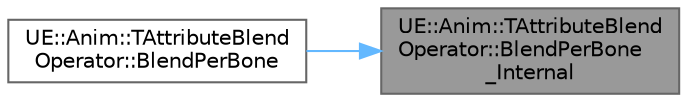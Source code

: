 digraph "UE::Anim::TAttributeBlendOperator::BlendPerBone_Internal"
{
 // INTERACTIVE_SVG=YES
 // LATEX_PDF_SIZE
  bgcolor="transparent";
  edge [fontname=Helvetica,fontsize=10,labelfontname=Helvetica,labelfontsize=10];
  node [fontname=Helvetica,fontsize=10,shape=box,height=0.2,width=0.4];
  rankdir="RL";
  Node1 [id="Node000001",label="UE::Anim::TAttributeBlend\lOperator::BlendPerBone\l_Internal",height=0.2,width=0.4,color="gray40", fillcolor="grey60", style="filled", fontcolor="black",tooltip=" "];
  Node1 -> Node2 [id="edge1_Node000001_Node000002",dir="back",color="steelblue1",style="solid",tooltip=" "];
  Node2 [id="Node000002",label="UE::Anim::TAttributeBlend\lOperator::BlendPerBone",height=0.2,width=0.4,color="grey40", fillcolor="white", style="filled",URL="$df/d2e/classUE_1_1Anim_1_1TAttributeBlendOperator.html#afda1d14c21835b593b9521e6d3de9940",tooltip="Invoked when two or multiple sets of attribute container inputs are to be blended together,..."];
}
